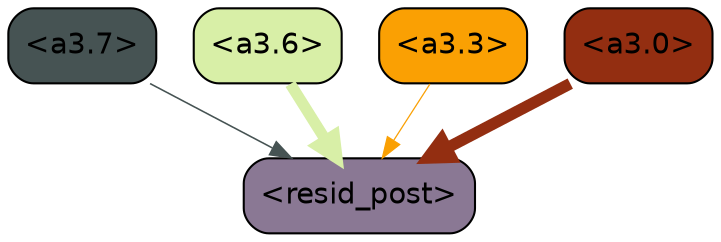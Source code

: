 strict digraph "" {
	graph [bgcolor=transparent,
		layout=dot,
		overlap=false,
		splines=true
	];
	"<a3.7>"	[color=black,
		fillcolor="#465353",
		fontname=Helvetica,
		shape=box,
		style="filled, rounded"];
	"<resid_post>"	[color=black,
		fillcolor="#8a7894",
		fontname=Helvetica,
		shape=box,
		style="filled, rounded"];
	"<a3.7>" -> "<resid_post>"	[color="#465353",
		penwidth=0.7595263123512268];
	"<a3.6>"	[color=black,
		fillcolor="#d8efa7",
		fontname=Helvetica,
		shape=box,
		style="filled, rounded"];
	"<a3.6>" -> "<resid_post>"	[color="#d8efa7",
		penwidth=5.40013587474823];
	"<a3.3>"	[color=black,
		fillcolor="#faa003",
		fontname=Helvetica,
		shape=box,
		style="filled, rounded"];
	"<a3.3>" -> "<resid_post>"	[color="#faa003",
		penwidth=0.6];
	"<a3.0>"	[color=black,
		fillcolor="#932e11",
		fontname=Helvetica,
		shape=box,
		style="filled, rounded"];
	"<a3.0>" -> "<resid_post>"	[color="#932e11",
		penwidth=5.540827631950378];
}
